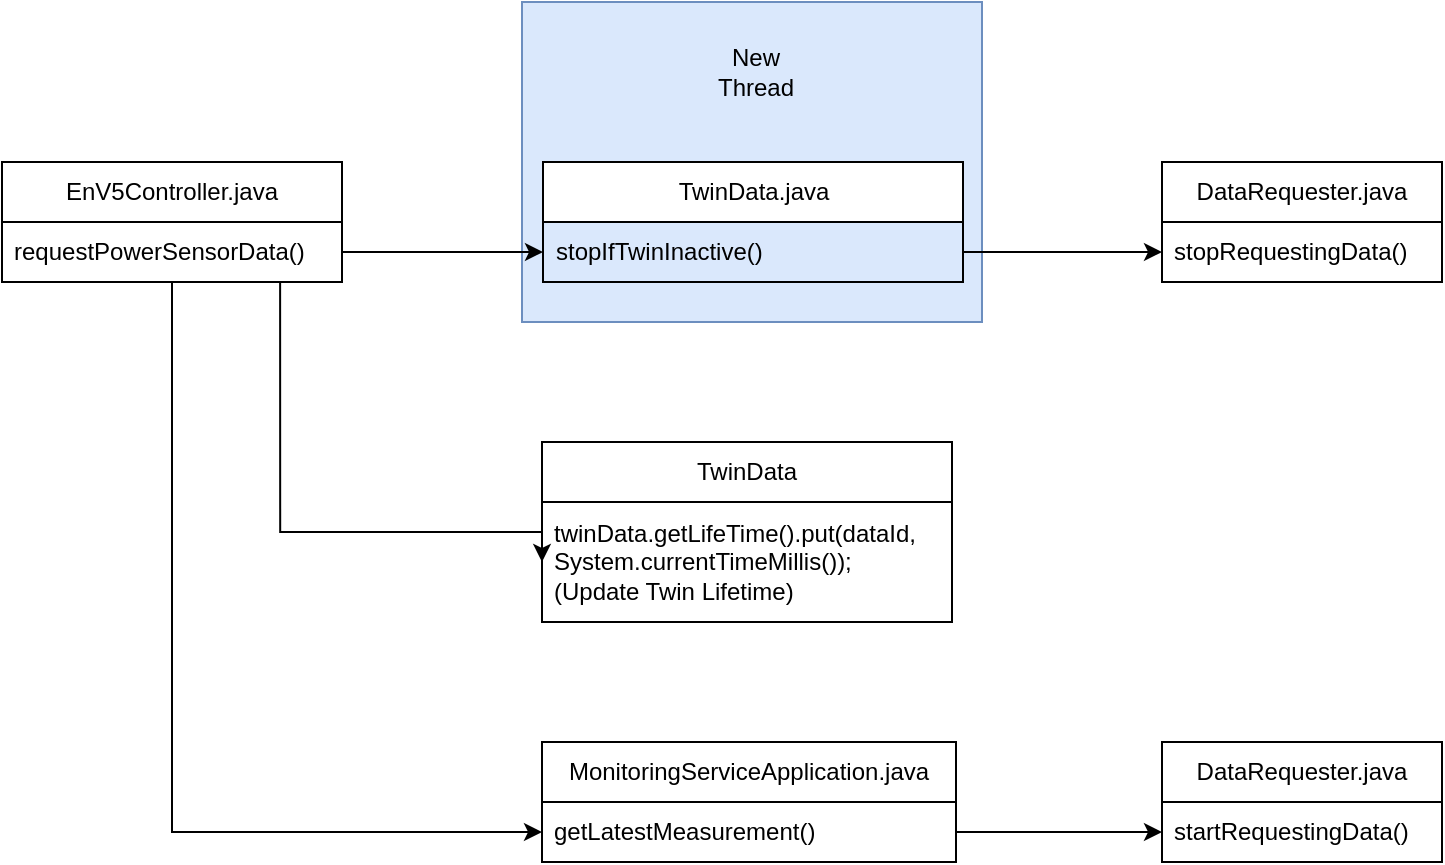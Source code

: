 <mxfile version="21.6.6" type="github">
  <diagram name="Seite-1" id="ELZUeX0YocxNJb1q_E6c">
    <mxGraphModel dx="794" dy="1086" grid="1" gridSize="10" guides="1" tooltips="1" connect="1" arrows="1" fold="1" page="1" pageScale="1" pageWidth="827" pageHeight="1169" math="0" shadow="0">
      <root>
        <mxCell id="0" />
        <mxCell id="1" parent="0" />
        <mxCell id="GAWwl-giYYkklGFR_YXa-1" value="" style="rounded=0;whiteSpace=wrap;html=1;fillColor=#dae8fc;strokeColor=#6c8ebf;" parent="1" vertex="1">
          <mxGeometry x="310" y="130" width="230" height="160" as="geometry" />
        </mxCell>
        <mxCell id="FfZUA_TqmdPB6vUnj2kE-2" value="EnV5Controller.java" style="swimlane;fontStyle=0;childLayout=stackLayout;horizontal=1;startSize=30;horizontalStack=0;resizeParent=1;resizeParentMax=0;resizeLast=0;collapsible=1;marginBottom=0;whiteSpace=wrap;html=1;" parent="1" vertex="1">
          <mxGeometry x="50" y="210" width="170" height="60" as="geometry" />
        </mxCell>
        <mxCell id="FfZUA_TqmdPB6vUnj2kE-4" value="&lt;div&gt;requestPowerSensorData()&lt;/div&gt;" style="text;strokeColor=none;fillColor=none;align=left;verticalAlign=middle;spacingLeft=4;spacingRight=4;overflow=hidden;points=[[0,0.5],[1,0.5]];portConstraint=eastwest;rotatable=0;whiteSpace=wrap;html=1;" parent="FfZUA_TqmdPB6vUnj2kE-2" vertex="1">
          <mxGeometry y="30" width="170" height="30" as="geometry" />
        </mxCell>
        <mxCell id="FfZUA_TqmdPB6vUnj2kE-7" value="TwinData.java" style="swimlane;fontStyle=0;childLayout=stackLayout;horizontal=1;startSize=30;horizontalStack=0;resizeParent=1;resizeParentMax=0;resizeLast=0;collapsible=1;marginBottom=0;whiteSpace=wrap;html=1;" parent="1" vertex="1">
          <mxGeometry x="320.5" y="210" width="210" height="60" as="geometry" />
        </mxCell>
        <mxCell id="FfZUA_TqmdPB6vUnj2kE-8" value="stopIfTwinInactive()" style="text;strokeColor=none;fillColor=none;align=left;verticalAlign=middle;spacingLeft=4;spacingRight=4;overflow=hidden;points=[[0,0.5],[1,0.5]];portConstraint=eastwest;rotatable=0;whiteSpace=wrap;html=1;" parent="FfZUA_TqmdPB6vUnj2kE-7" vertex="1">
          <mxGeometry y="30" width="210" height="30" as="geometry" />
        </mxCell>
        <mxCell id="FfZUA_TqmdPB6vUnj2kE-11" style="edgeStyle=orthogonalEdgeStyle;rounded=0;orthogonalLoop=1;jettySize=auto;html=1;entryX=0;entryY=0.5;entryDx=0;entryDy=0;" parent="1" source="FfZUA_TqmdPB6vUnj2kE-4" target="FfZUA_TqmdPB6vUnj2kE-8" edge="1">
          <mxGeometry relative="1" as="geometry" />
        </mxCell>
        <mxCell id="GAWwl-giYYkklGFR_YXa-14" style="edgeStyle=orthogonalEdgeStyle;rounded=0;orthogonalLoop=1;jettySize=auto;html=1;entryX=0;entryY=0.5;entryDx=0;entryDy=0;exitX=1;exitY=0.5;exitDx=0;exitDy=0;" parent="1" source="FfZUA_TqmdPB6vUnj2kE-21" target="GAWwl-giYYkklGFR_YXa-11" edge="1">
          <mxGeometry relative="1" as="geometry" />
        </mxCell>
        <mxCell id="FfZUA_TqmdPB6vUnj2kE-20" value="MonitoringServiceApplication.java" style="swimlane;fontStyle=0;childLayout=stackLayout;horizontal=1;startSize=30;horizontalStack=0;resizeParent=1;resizeParentMax=0;resizeLast=0;collapsible=1;marginBottom=0;whiteSpace=wrap;html=1;" parent="1" vertex="1">
          <mxGeometry x="320" y="500" width="207" height="60" as="geometry" />
        </mxCell>
        <mxCell id="FfZUA_TqmdPB6vUnj2kE-21" value="getLatestMeasurement()" style="text;strokeColor=none;fillColor=none;align=left;verticalAlign=middle;spacingLeft=4;spacingRight=4;overflow=hidden;points=[[0,0.5],[1,0.5]];portConstraint=eastwest;rotatable=0;whiteSpace=wrap;html=1;" parent="FfZUA_TqmdPB6vUnj2kE-20" vertex="1">
          <mxGeometry y="30" width="207" height="30" as="geometry" />
        </mxCell>
        <mxCell id="FfZUA_TqmdPB6vUnj2kE-25" style="edgeStyle=orthogonalEdgeStyle;rounded=0;orthogonalLoop=1;jettySize=auto;html=1;entryX=0;entryY=0.5;entryDx=0;entryDy=0;" parent="1" source="FfZUA_TqmdPB6vUnj2kE-4" target="FfZUA_TqmdPB6vUnj2kE-21" edge="1">
          <mxGeometry relative="1" as="geometry">
            <Array as="points">
              <mxPoint x="135" y="545" />
            </Array>
          </mxGeometry>
        </mxCell>
        <mxCell id="GAWwl-giYYkklGFR_YXa-2" value="&lt;div&gt;New Thread&lt;/div&gt;" style="text;html=1;strokeColor=none;fillColor=none;align=center;verticalAlign=middle;whiteSpace=wrap;rounded=0;" parent="1" vertex="1">
          <mxGeometry x="397" y="150" width="60" height="30" as="geometry" />
        </mxCell>
        <mxCell id="GAWwl-giYYkklGFR_YXa-5" value="TwinData" style="swimlane;fontStyle=0;childLayout=stackLayout;horizontal=1;startSize=30;horizontalStack=0;resizeParent=1;resizeParentMax=0;resizeLast=0;collapsible=1;marginBottom=0;whiteSpace=wrap;html=1;" parent="1" vertex="1">
          <mxGeometry x="320" y="350" width="205" height="90" as="geometry" />
        </mxCell>
        <mxCell id="GAWwl-giYYkklGFR_YXa-6" value="&lt;div&gt;twinData.getLifeTime().put(dataId, System.currentTimeMillis());&lt;/div&gt;&lt;div&gt;(Update Twin Lifetime)&lt;br&gt;&lt;/div&gt;" style="text;strokeColor=none;fillColor=none;align=left;verticalAlign=middle;spacingLeft=4;spacingRight=4;overflow=hidden;points=[[0,0.5],[1,0.5]];portConstraint=eastwest;rotatable=0;whiteSpace=wrap;html=1;" parent="GAWwl-giYYkklGFR_YXa-5" vertex="1">
          <mxGeometry y="30" width="205" height="60" as="geometry" />
        </mxCell>
        <mxCell id="GAWwl-giYYkklGFR_YXa-9" style="edgeStyle=orthogonalEdgeStyle;rounded=0;orthogonalLoop=1;jettySize=auto;html=1;entryX=0;entryY=0.5;entryDx=0;entryDy=0;exitX=0.818;exitY=1;exitDx=0;exitDy=0;exitPerimeter=0;" parent="1" source="FfZUA_TqmdPB6vUnj2kE-4" target="GAWwl-giYYkklGFR_YXa-6" edge="1">
          <mxGeometry relative="1" as="geometry">
            <Array as="points">
              <mxPoint x="189" y="395" />
            </Array>
          </mxGeometry>
        </mxCell>
        <mxCell id="GAWwl-giYYkklGFR_YXa-10" value="DataRequester.java" style="swimlane;fontStyle=0;childLayout=stackLayout;horizontal=1;startSize=30;horizontalStack=0;resizeParent=1;resizeParentMax=0;resizeLast=0;collapsible=1;marginBottom=0;whiteSpace=wrap;html=1;" parent="1" vertex="1">
          <mxGeometry x="630" y="500" width="140" height="60" as="geometry" />
        </mxCell>
        <mxCell id="GAWwl-giYYkklGFR_YXa-11" value="startRequestingData()" style="text;strokeColor=none;fillColor=none;align=left;verticalAlign=middle;spacingLeft=4;spacingRight=4;overflow=hidden;points=[[0,0.5],[1,0.5]];portConstraint=eastwest;rotatable=0;whiteSpace=wrap;html=1;" parent="GAWwl-giYYkklGFR_YXa-10" vertex="1">
          <mxGeometry y="30" width="140" height="30" as="geometry" />
        </mxCell>
        <mxCell id="GAWwl-giYYkklGFR_YXa-16" value="DataRequester.java" style="swimlane;fontStyle=0;childLayout=stackLayout;horizontal=1;startSize=30;horizontalStack=0;resizeParent=1;resizeParentMax=0;resizeLast=0;collapsible=1;marginBottom=0;whiteSpace=wrap;html=1;" parent="1" vertex="1">
          <mxGeometry x="630" y="210" width="140" height="60" as="geometry" />
        </mxCell>
        <mxCell id="GAWwl-giYYkklGFR_YXa-17" value="stopRequestingData()" style="text;strokeColor=none;fillColor=none;align=left;verticalAlign=middle;spacingLeft=4;spacingRight=4;overflow=hidden;points=[[0,0.5],[1,0.5]];portConstraint=eastwest;rotatable=0;whiteSpace=wrap;html=1;" parent="GAWwl-giYYkklGFR_YXa-16" vertex="1">
          <mxGeometry y="30" width="140" height="30" as="geometry" />
        </mxCell>
        <mxCell id="GAWwl-giYYkklGFR_YXa-18" style="edgeStyle=orthogonalEdgeStyle;rounded=0;orthogonalLoop=1;jettySize=auto;html=1;entryX=0;entryY=0.5;entryDx=0;entryDy=0;" parent="1" source="FfZUA_TqmdPB6vUnj2kE-8" target="GAWwl-giYYkklGFR_YXa-17" edge="1">
          <mxGeometry relative="1" as="geometry" />
        </mxCell>
      </root>
    </mxGraphModel>
  </diagram>
</mxfile>
